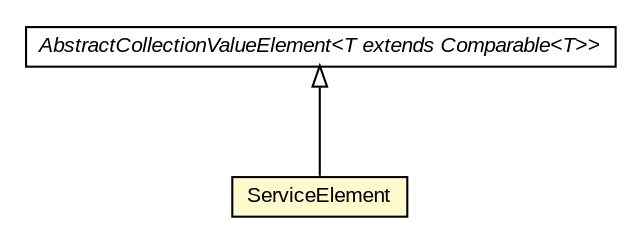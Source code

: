 #!/usr/local/bin/dot
#
# Class diagram 
# Generated by UMLGraph version 5.3 (http://www.umlgraph.org/)
#

digraph G {
	edge [fontname="arial",fontsize=10,labelfontname="arial",labelfontsize=10];
	node [fontname="arial",fontsize=10,shape=plaintext];
	nodesep=0.25;
	ranksep=0.5;
	// context.arch.discoverer.component.ServiceElement
	c151845 [label=<<table title="context.arch.discoverer.component.ServiceElement" border="0" cellborder="1" cellspacing="0" cellpadding="2" port="p" bgcolor="lemonChiffon" href="./ServiceElement.html">
		<tr><td><table border="0" cellspacing="0" cellpadding="1">
<tr><td align="center" balign="center"> ServiceElement </td></tr>
		</table></td></tr>
		</table>>, fontname="arial", fontcolor="black", fontsize=10.0];
	// context.arch.discoverer.component.AbstractCollectionValueElement<T extends java.lang.Comparable<T>>
	c151859 [label=<<table title="context.arch.discoverer.component.AbstractCollectionValueElement" border="0" cellborder="1" cellspacing="0" cellpadding="2" port="p" href="./AbstractCollectionValueElement.html">
		<tr><td><table border="0" cellspacing="0" cellpadding="1">
<tr><td align="center" balign="center"><font face="arial italic"> AbstractCollectionValueElement&lt;T extends Comparable&lt;T&gt;&gt; </font></td></tr>
		</table></td></tr>
		</table>>, fontname="arial", fontcolor="black", fontsize=10.0];
	//context.arch.discoverer.component.ServiceElement extends context.arch.discoverer.component.AbstractCollectionValueElement<java.lang.String>
	c151859:p -> c151845:p [dir=back,arrowtail=empty];
}

